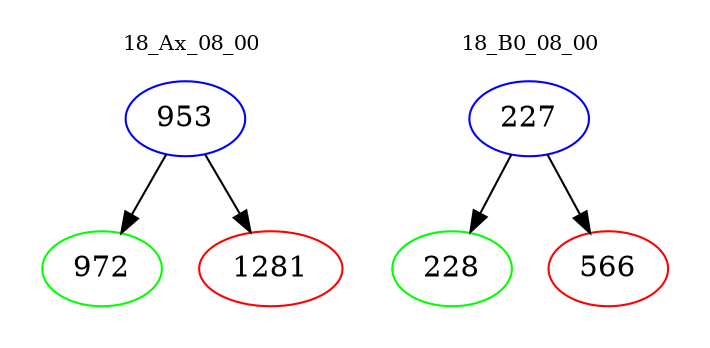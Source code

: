 digraph{
subgraph cluster_0 {
color = white
label = "18_Ax_08_00";
fontsize=10;
T0_953 [label="953", color="blue"]
T0_953 -> T0_972 [color="black"]
T0_972 [label="972", color="green"]
T0_953 -> T0_1281 [color="black"]
T0_1281 [label="1281", color="red"]
}
subgraph cluster_1 {
color = white
label = "18_B0_08_00";
fontsize=10;
T1_227 [label="227", color="blue"]
T1_227 -> T1_228 [color="black"]
T1_228 [label="228", color="green"]
T1_227 -> T1_566 [color="black"]
T1_566 [label="566", color="red"]
}
}
